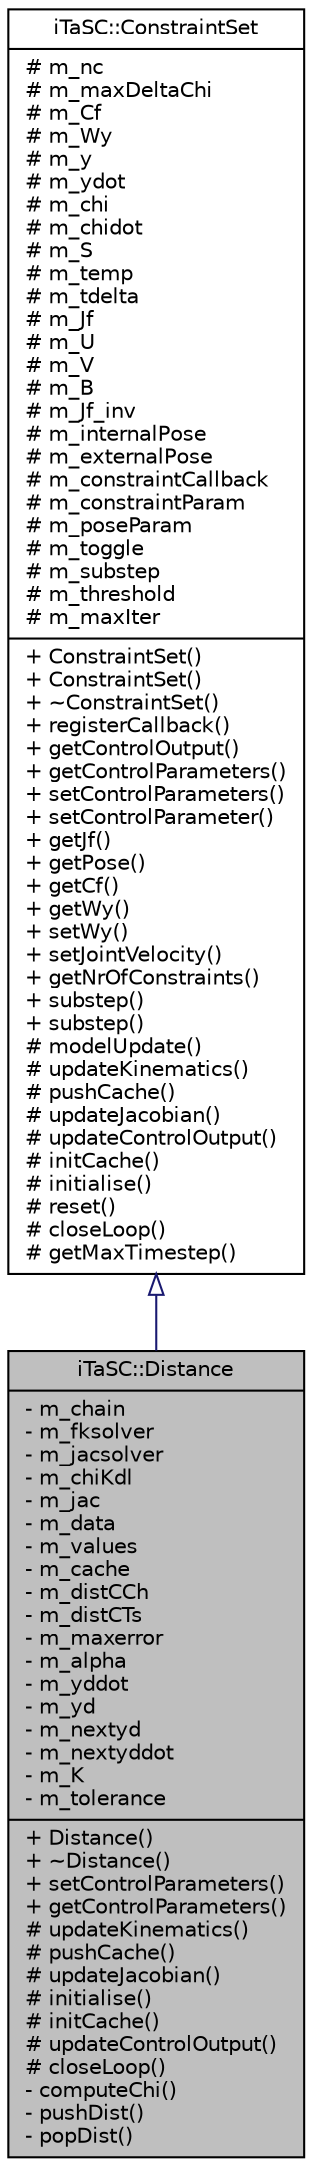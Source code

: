 digraph G
{
  edge [fontname="Helvetica",fontsize="10",labelfontname="Helvetica",labelfontsize="10"];
  node [fontname="Helvetica",fontsize="10",shape=record];
  Node1 [label="{iTaSC::Distance\n|- m_chain\l- m_fksolver\l- m_jacsolver\l- m_chiKdl\l- m_jac\l- m_data\l- m_values\l- m_cache\l- m_distCCh\l- m_distCTs\l- m_maxerror\l- m_alpha\l- m_yddot\l- m_yd\l- m_nextyd\l- m_nextyddot\l- m_K\l- m_tolerance\l|+ Distance()\l+ ~Distance()\l+ setControlParameters()\l+ getControlParameters()\l# updateKinematics()\l# pushCache()\l# updateJacobian()\l# initialise()\l# initCache()\l# updateControlOutput()\l# closeLoop()\l- computeChi()\l- pushDist()\l- popDist()\l}",height=0.2,width=0.4,color="black", fillcolor="grey75", style="filled" fontcolor="black"];
  Node2 -> Node1 [dir=back,color="midnightblue",fontsize="10",style="solid",arrowtail="empty",fontname="Helvetica"];
  Node2 [label="{iTaSC::ConstraintSet\n|# m_nc\l# m_maxDeltaChi\l# m_Cf\l# m_Wy\l# m_y\l# m_ydot\l# m_chi\l# m_chidot\l# m_S\l# m_temp\l# m_tdelta\l# m_Jf\l# m_U\l# m_V\l# m_B\l# m_Jf_inv\l# m_internalPose\l# m_externalPose\l# m_constraintCallback\l# m_constraintParam\l# m_poseParam\l# m_toggle\l# m_substep\l# m_threshold\l# m_maxIter\l|+ ConstraintSet()\l+ ConstraintSet()\l+ ~ConstraintSet()\l+ registerCallback()\l+ getControlOutput()\l+ getControlParameters()\l+ setControlParameters()\l+ setControlParameter()\l+ getJf()\l+ getPose()\l+ getCf()\l+ getWy()\l+ setWy()\l+ setJointVelocity()\l+ getNrOfConstraints()\l+ substep()\l+ substep()\l# modelUpdate()\l# updateKinematics()\l# pushCache()\l# updateJacobian()\l# updateControlOutput()\l# initCache()\l# initialise()\l# reset()\l# closeLoop()\l# getMaxTimestep()\l}",height=0.2,width=0.4,color="black", fillcolor="white", style="filled",URL="$d8/df4/classiTaSC_1_1ConstraintSet.html"];
}
